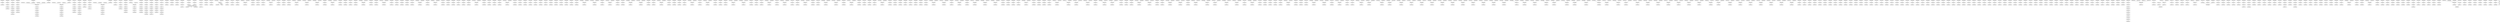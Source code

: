 digraph "30266-1644391327-heap.gv" {
    "93979289145424" -> "93979289206816";
    "93979289145432" -> "93979289210432";
    "93979289145440" -> "93979289206656";
    "93979289145448" -> "93979289199744";
    "93979289145456" -> "93979289227296";
    "93979289145464" -> "93979289211824";
    "93979289145472" -> "93979289218880";
    "93979289145480" -> "93979289222448";
    "93979289145488" -> "93979289216320";
    "93979289145496" -> "93979289222032";
    "93979289145504" -> "93979289237936";
    "93979289145512" -> "93979289214688";
    "93979289145520" -> "93979289171904";
    "93979289145528" -> "93979289195296";
    "93979289145544" -> "93979289240128";
    "93979289145552" -> "93979289226368";
    "93979289145560" -> "93979289226656";
    "93979289145576" -> "93979289226960";
    "93979289145584" -> "93979289211360";
    "93979289145592" -> "93979289172496";
    "93979289145600" -> "93979289169360";
    "93979289145608" -> "93979289233280";
    "93979289145616" -> "93979289185344";
    "93979289145680" -> "93979289212048";
    "93979289145840" -> "93979289238992";
    "93979289145848" -> "93979289236016";
    "93979289147296" -> "93979289177472";
    "93979289147328" -> "93979289191936";
    "93979289147344" -> "93979289190848";
    "93979289147472" -> "93979289147440";
    "93979289147480" -> "93979289156272";
    "93979289147536" -> "93979289147504";
    "93979289147544" -> "93979289152624";
    "93979289147600" -> "93979289147568";
    "93979289147664" -> "93979289147632";
    "93979289147728" -> "93979289147696";
    "93979289147736" -> "93979289151456";
    "93979289147792" -> "93979289147760";
    "93979289147800" -> "93979289155440";
    "93979289147856" -> "93979289147824";
    "93979289147864" -> "93979289150560";
    "93979289147920" -> "93979289147888";
    "93979289147984" -> "93979289147952";
    "93979289147992" -> "93979289147728";
    "93979289148048" -> "93979289148016";
    "93979289148056" -> "93979289147856";
    "93979289148112" -> "93979289148080";
    "93979289148176" -> "93979289148144";
    "93979289148240" -> "93979289148208";
    "93979289148248" -> "93979289159360";
    "93979289148304" -> "93979289148272";
    "93979289148312" -> "93979289156080";
    "93979289148368" -> "93979289148336";
    "93979289148376" -> "93979289152816";
    "93979289148432" -> "93979289148400";
    "93979289148440" -> "93979289147536";
    "93979289148496" -> "93979289148464";
    "93979289148504" -> "93979289151200";
    "93979289148560" -> "93979289148528";
    "93979289148568" -> "93979289168080";
    "93979289148624" -> "93979289148592";
    "93979289148632" -> "93979289150496";
    "93979289148688" -> "93979289148656";
    "93979289148696" -> "93979289152560";
    "93979289148752" -> "93979289148720";
    "93979289148816" -> "93979289148784";
    "93979289148824" -> "93979289164736";
    "93979289148880" -> "93979289148848";
    "93979289148888" -> "93979289161472";
    "93979289148944" -> "93979289148912";
    "93979289148952" -> "93979289161088";
    "93979289149008" -> "93979289148976";
    "93979289149016" -> "93979289148240";
    "93979289149072" -> "93979289149040";
    "93979289149080" -> "93979289150240";
    "93979289149136" -> "93979289149104";
    "93979289149144" -> "93979289162880";
    "93979289149200" -> "93979289149168";
    "93979289149208" -> "93979289160320";
    "93979289149264" -> "93979289149232";
    "93979289149272" -> "93979289154480";
    "93979289149328" -> "93979289149296";
    "93979289149392" -> "93979289175344";
    "93979289149664" -> "93979289149360";
    "93979289149728" -> "93979289149696";
    "93979289149792" -> "93979289149760";
    "93979289149800" -> "93979289160064";
    "93979289149856" -> "93979289149824";
    "93979289149864" -> "93979289148432";
    "93979289149920" -> "93979289149888";
    "93979289149928" -> "93979289160960";
    "93979289149984" -> "93979289149952";
    "93979289149992" -> "93979289163968";
    "93979289150048" -> "93979289150016";
    "93979289150056" -> "93979289149136";
    "93979289150112" -> "93979289150080";
    "93979289150120" -> "93979289158144";
    "93979289150176" -> "93979289150144";
    "93979289150240" -> "93979289150208";
    "93979289150248" -> "93979289151520";
    "93979289150304" -> "93979289150336";
    "93979289150312" -> "93979289149264";
    "93979289150368" -> "93979289150272";
    "93979289150376" -> "93979289148816";
    "93979289150432" -> "93979289150400";
    "93979289150440" -> "93979289149920";
    "93979289150496" -> "93979289150464";
    "93979289150504" -> "93979289163392";
    "93979289150560" -> "93979289150528";
    "93979289150568" -> "93979289159104";
    "93979289150624" -> "93979289150592";
    "93979289150632" -> "93979289151392";
    "93979289150688" -> "93979289150656";
    "93979289150696" -> "93979289159168";
    "93979289150752" -> "93979289150720";
    "93979289150816" -> "93979289150784";
    "93979289150824" -> "93979289152944";
    "93979289150880" -> "93979289150848";
    "93979289150888" -> "93979289148880";
    "93979289150944" -> "93979289150912";
    "93979289150952" -> "93979289153072";
    "93979289151008" -> "93979289150976";
    "93979289151016" -> "93979289148304";
    "93979289151072" -> "93979289151040";
    "93979289151080" -> "93979289149856";
    "93979289151136" -> "93979289151104";
    "93979289151144" -> "93979289157376";
    "93979289151200" -> "93979289151168";
    "93979289151264" -> "93979289151232";
    "93979289151272" -> "93979289159808";
    "93979289151328" -> "93979289151296";
    "93979289151392" -> "93979289151360";
    "93979289151456" -> "93979289151424";
    "93979289151464" -> "93979289157888";
    "93979289151520" -> "93979289151488";
    "93979289151584" -> "93979289151552";
    "93979289151648" -> "93979289151616";
    "93979289151656" -> "93979289164480";
    "93979289152240" -> "93979289151680";
    "93979289152248" -> "93979289163136";
    "93979289152304" -> "93979289152272";
    "93979289152368" -> "93979289152336";
    "93979289152376" -> "93979289151008";
    "93979289152432" -> "93979289152400";
    "93979289152440" -> "93979289159936";
    "93979289152496" -> "93979289152464";
    "93979289152504" -> "93979289159040";
    "93979289152560" -> "93979289152528";
    "93979289152624" -> "93979289152592";
    "93979289152632" -> "93979289153648";
    "93979289152688" -> "93979289152656";
    "93979289152696" -> "93979289157760";
    "93979289152752" -> "93979289152720";
    "93979289152760" -> "93979289154864";
    "93979289152816" -> "93979289152784";
    "93979289152824" -> "93979289160768";
    "93979289152880" -> "93979289152848";
    "93979289152888" -> "93979289167824";
    "93979289152944" -> "93979289152912";
    "93979289152952" -> "93979289157696";
    "93979289153008" -> "93979289152976";
    "93979289153072" -> "93979289153040";
    "93979289153136" -> "93979289153104";
    "93979289153144" -> "93979289168592";
    "93979289153200" -> "93979289153168";
    "93979289153208" -> "93979289150752";
    "93979289153264" -> "93979289153232";
    "93979289153272" -> "93979289157504";
    "93979289153328" -> "93979289153296";
    "93979289153336" -> "93979289163264";
    "93979289153392" -> "93979289153360";
    "93979289153456" -> "93979289153424";
    "93979289153464" -> "93979289148560";
    "93979289153520" -> "93979289153488";
    "93979289153528" -> "93979289149792";
    "93979289153584" -> "93979289153552";
    "93979289153592" -> "93979289165440";
    "93979289153648" -> "93979289153616";
    "93979289153656" -> "93979289163072";
    "93979289153712" -> "93979289153680";
    "93979289153776" -> "93979289153744";
    "93979289153784" -> "93979289160576";
    "93979289153840" -> "93979289153808";
    "93979289153904" -> "93979289153872";
    "93979289153912" -> "93979289162432";
    "93979289153968" -> "93979289153936";
    "93979289154032" -> "93979289154000";
    "93979289154040" -> "93979289151648";
    "93979289154096" -> "93979289154064";
    "93979289154160" -> "93979289154128";
    "93979289154224" -> "93979289154192";
    "93979289154232" -> "93979289153840";
    "93979289154288" -> "93979289154256";
    "93979289154296" -> "93979289152304";
    "93979289154352" -> "93979289154320";
    "93979289154416" -> "93979289154384";
    "93979289154480" -> "93979289154448";
    "93979289154544" -> "93979289154512";
    "93979289154552" -> "93979289149664";
    "93979289154608" -> "93979289154576";
    "93979289154616" -> "93979289154224";
    "93979289154672" -> "93979289154640";
    "93979289154736" -> "93979289154704";
    "93979289154800" -> "93979289154768";
    "93979289154864" -> "93979289154832";
    "93979289154872" -> "93979289158784";
    "93979289154928" -> "93979289154896";
    "93979289154936" -> "93979289149728";
    "93979289154992" -> "93979289154960";
    "93979289155000" -> "93979289164928";
    "93979289155056" -> "93979289155024";
    "93979289155064" -> "93979289153712";
    "93979289155120" -> "93979289155088";
    "93979289155184" -> "93979289155152";
    "93979289155248" -> "93979289155216";
    "93979289155256" -> "93979289153904";
    "93979289155312" -> "93979289155280";
    "93979289155320" -> "93979289161664";
    "93979289155376" -> "93979289155344";
    "93979289155384" -> "93979289160448";
    "93979289155440" -> "93979289155408";
    "93979289155448" -> "93979289159872";
    "93979289155504" -> "93979289155472";
    "93979289155568" -> "93979289155536";
    "93979289155576" -> "93979289158080";
    "93979289155632" -> "93979289155600";
    "93979289155640" -> "93979289154416";
    "93979289155696" -> "93979289155664";
    "93979289155704" -> "93979289155504";
    "93979289155760" -> "93979289155728";
    "93979289155768" -> "93979289164096";
    "93979289155824" -> "93979289155792";
    "93979289155832" -> "93979289154544";
    "93979289155888" -> "93979289155856";
    "93979289155896" -> "93979289149328";
    "93979289155952" -> "93979289155920";
    "93979289155960" -> "93979289149072";
    "93979289156016" -> "93979289155984";
    "93979289156024" -> "93979289162176";
    "93979289156080" -> "93979289156048";
    "93979289156088" -> "93979289157952";
    "93979289156144" -> "93979289156112";
    "93979289156208" -> "93979289156240";
    "93979289156216" -> "93979289148944";
    "93979289156272" -> "93979289156176";
    "93979289156432" -> "93979289147792";
    "93979289156440" -> "93979289157632";
    "93979289156456" -> "93979289154096";
    "93979289156464" -> "93979289159232";
    "93979289156480" -> "93979289163648";
    "93979289156496" -> "93979289149008";
    "93979289156504" -> "93979289150816";
    "93979289156512" -> "93979289162112";
    "93979289156520" -> "93979289147984";
    "93979289156528" -> "93979289147472";
    "93979289156536" -> "93979289150112";
    "93979289156544" -> "93979289154352";
    "93979289156552" -> "93979289163904";
    "93979289156568" -> "93979289150432";
    "93979289156576" -> "93979289148688";
    "93979289156584" -> "93979289148368";
    "93979289156592" -> "93979289151072";
    "93979289156600" -> "93979289155120";
    "93979289156608" -> "93979289161536";
    "93979289156616" -> "93979289150048";
    "93979289156624" -> "93979289153328";
    "93979289156632" -> "93979289160640";
    "93979289156640" -> "93979289152432";
    "93979289156648" -> "93979289151136";
    "93979289156656" -> "93979289152240";
    "93979289156664" -> "93979289152752";
    "93979289156672" -> "93979289153520";
    "93979289156680" -> "93979289153200";
    "93979289156688" -> "93979289152368";
    "93979289156704" -> "93979289151328";
    "93979289156712" -> "93979289152496";
    "93979289156720" -> "93979289153264";
    "93979289156728" -> "93979289163520";
    "93979289156736" -> "93979289158720";
    "93979289156744" -> "93979289148752";
    "93979289156752" -> "93979289164224";
    "93979289156768" -> "93979289149200";
    "93979289156776" -> "93979289158848";
    "93979289156784" -> "93979289150176";
    "93979289156792" -> "93979289155184";
    "93979289156800" -> "93979289148176";
    "93979289156816" -> "93979289164992";
    "93979289156824" -> "93979289148048";
    "93979289156832" -> "93979289155824";
    "93979289156840" -> "93979289154672";
    "93979289156856" -> "93979289159488";
    "93979289156864" -> "93979289161152";
    "93979289156872" -> "93979289158528";
    "93979289156880" -> "93979289161216";
    "93979289156888" -> "93979289160256";
    "93979289156896" -> "93979289155248";
    "93979289156904" -> "93979289150368";
    "93979289156912" -> "93979289164352";
    "93979289156920" -> "93979289153776";
    "93979289156928" -> "93979289162368";
    "93979289156936" -> "93979289154928";
    "93979289156944" -> "93979289154288";
    "93979289156952" -> "93979289158656";
    "93979289156960" -> "93979289158976";
    "93979289156968" -> "93979289155376";
    "93979289156976" -> "93979289155888";
    "93979289156984" -> "93979289158336";
    "93979289156992" -> "93979289153456";
    "93979289157000" -> "93979289155056";
    "93979289157016" -> "93979289159616";
    "93979289157032" -> "93979289156016";
    "93979289157040" -> "93979289150880";
    "93979289157048" -> "93979289147920";
    "93979289157056" -> "93979289158208";
    "93979289157064" -> "93979289158272";
    "93979289157072" -> "93979289156208";
    "93979289157080" -> "93979289160704";
    "93979289157088" -> "93979289164608";
    "93979289157096" -> "93979289158016";
    "93979289157104" -> "93979289155312";
    "93979289157112" -> "93979289154032";
    "93979289157120" -> "93979289158912";
    "93979289157128" -> "93979289147600";
    "93979289157144" -> "93979289157824";
    "93979289157152" -> "93979289161728";
    "93979289157160" -> "93979289159744";
    "93979289157168" -> "93979289154992";
    "93979289157176" -> "93979289153968";
    "93979289157192" -> "93979289159680";
    "93979289157200" -> "93979289155632";
    "93979289157208" -> "93979289148496";
    "93979289157224" -> "93979289160000";
    "93979289157232" -> "93979289154160";
    "93979289157240" -> "93979289158464";
    "93979289157248" -> "93979289153392";
    "93979289157256" -> "93979289154736";
    "93979289157264" -> "93979289151584";
    "93979289157272" -> "93979289164160";
    "93979289157280" -> "93979289161344";
    "93979289157296" -> "93979289162816";
    "93979289157304" -> "93979289156144";
    "93979289157320" -> "93979289164672";
    "93979289157328" -> "93979289150624";
    "93979289157336" -> "93979289162688";
    "93979289157344" -> "93979289164800";
    "93979289157376" -> "93979289156304";
    "93979289157384" -> "93979289162752";
    "93979289157440" -> "93979289157408";
    "93979289157448" -> "93979289164544";
    "93979289157504" -> "93979289157472";
    "93979289157568" -> "93979289157536";
    "93979289157576" -> "93979289155696";
    "93979289157632" -> "93979289157600";
    "93979289157640" -> "93979289165056";
    "93979289157696" -> "93979289157664";
    "93979289157704" -> "93979289162944";
    "93979289157760" -> "93979289157728";
    "93979289157824" -> "93979289157792";
    "93979289157832" -> "93979289155952";
    "93979289157888" -> "93979289157856";
    "93979289157952" -> "93979289157920";
    "93979289157960" -> "93979289158592";
    "93979289158016" -> "93979289157984";
    "93979289158024" -> "93979289162560";
    "93979289158080" -> "93979289158048";
    "93979289158088" -> "93979289168528";
    "93979289158144" -> "93979289158112";
    "93979289158208" -> "93979289158176";
    "93979289158216" -> "93979289165312";
    "93979289158272" -> "93979289158240";
    "93979289158280" -> "93979289154608";
    "93979289158336" -> "93979289158304";
    "93979289158344" -> "93979289157568";
    "93979289158400" -> "93979289158368";
    "93979289158464" -> "93979289158432";
    "93979289158472" -> "93979289149984";
    "93979289158528" -> "93979289158496";
    "93979289158536" -> "93979289164032";
    "93979289158592" -> "93979289158624";
    "93979289158656" -> "93979289158560";
    "93979289158664" -> "93979289153008";
    "93979289158720" -> "93979289158688";
    "93979289158728" -> "93979289159296";
    "93979289158784" -> "93979289158752";
    "93979289158792" -> "93979289165376";
    "93979289158848" -> "93979289158816";
    "93979289158856" -> "93979289163008";
    "93979289158912" -> "93979289158880";
    "93979289158920" -> "93979289163776";
    "93979289158976" -> "93979289158944";
    "93979289158984" -> "93979289157440";
    "93979289159040" -> "93979289159008";
    "93979289159048" -> "93979289161600";
    "93979289159104" -> "93979289159072";
    "93979289159168" -> "93979289159136";
    "93979289159232" -> "93979289159200";
    "93979289159240" -> "93979289160832";
    "93979289159296" -> "93979289159264";
    "93979289159304" -> "93979289161408";
    "93979289159360" -> "93979289159328";
    "93979289159368" -> "93979289159552";
    "93979289159424" -> "93979289159392";
    "93979289159432" -> "93979289153136";
    "93979289159488" -> "93979289159456";
    "93979289159496" -> "93979289160128";
    "93979289159552" -> "93979289159520";
    "93979289159560" -> "93979289162304";
    "93979289159616" -> "93979289159584";
    "93979289159680" -> "93979289159648";
    "93979289159688" -> "93979289155760";
    "93979289159744" -> "93979289159712";
    "93979289159808" -> "93979289159776";
    "93979289159816" -> "93979289160512";
    "93979289159872" -> "93979289159840";
    "93979289159936" -> "93979289159904";
    "93979289159944" -> "93979289162048";
    "93979289160000" -> "93979289159968";
    "93979289160008" -> "93979289168272";
    "93979289160064" -> "93979289160096";
    "93979289160072" -> "93979289161856";
    "93979289160128" -> "93979289160032";
    "93979289160192" -> "93979289160160";
    "93979289160200" -> "93979289159424";
    "93979289160256" -> "93979289160224";
    "93979289160320" -> "93979289160288";
    "93979289160384" -> "93979289160352";
    "93979289160392" -> "93979289150944";
    "93979289160448" -> "93979289160416";
    "93979289160512" -> "93979289160480";
    "93979289160576" -> "93979289160544";
    "93979289160640" -> "93979289160608";
    "93979289160648" -> "93979289161280";
    "93979289160704" -> "93979289160672";
    "93979289160768" -> "93979289160736";
    "93979289160776" -> "93979289162240";
    "93979289160832" -> "93979289160800";
    "93979289160896" -> "93979289160864";
    "93979289160904" -> "93979289150304";
    "93979289160960" -> "93979289160928";
    "93979289160968" -> "93979289165248";
    "93979289161024" -> "93979289160992";
    "93979289161032" -> "93979289154800";
    "93979289161088" -> "93979289161056";
    "93979289161152" -> "93979289161120";
    "93979289161160" -> "93979289163712";
    "93979289161216" -> "93979289161184";
    "93979289161280" -> "93979289161248";
    "93979289161344" -> "93979289161312";
    "93979289161408" -> "93979289161376";
    "93979289161416" -> "93979289161984";
    "93979289161472" -> "93979289161440";
    "93979289161480" -> "93979289163456";
    "93979289161536" -> "93979289161504";
    "93979289161544" -> "93979289168016";
    "93979289161600" -> "93979289161568";
    "93979289161608" -> "93979289167888";
    "93979289161664" -> "93979289161632";
    "93979289161728" -> "93979289161696";
    "93979289161736" -> "93979289160384";
    "93979289161792" -> "93979289161760";
    "93979289161856" -> "93979289161824";
    "93979289161920" -> "93979289161888";
    "93979289161984" -> "93979289161952";
    "93979289161992" -> "93979289164864";
    "93979289162048" -> "93979289162016";
    "93979289162056" -> "93979289168464";
    "93979289162112" -> "93979289162080";
    "93979289162120" -> "93979289163840";
    "93979289162176" -> "93979289162144";
    "93979289162184" -> "93979289162624";
    "93979289162240" -> "93979289162208";
    "93979289162248" -> "93979289168336";
    "93979289162304" -> "93979289162272";
    "93979289162368" -> "93979289162336";
    "93979289162432" -> "93979289162400";
    "93979289162496" -> "93979289162464";
    "93979289162504" -> "93979289153584";
    "93979289162560" -> "93979289162528";
    "93979289162624" -> "93979289162592";
    "93979289162632" -> "93979289165504";
    "93979289162688" -> "93979289162656";
    "93979289162696" -> "93979289162496";
    "93979289162752" -> "93979289162720";
    "93979289162816" -> "93979289162784";
    "93979289162880" -> "93979289162848";
    "93979289162944" -> "93979289162912";
    "93979289163008" -> "93979289162976";
    "93979289163016" -> "93979289168144";
    "93979289163072" -> "93979289163040";
    "93979289163136" -> "93979289163104";
    "93979289163200" -> "93979289163168";
    "93979289163264" -> "93979289163232";
    "93979289163272" -> "93979289168208";
    "93979289163328" -> "93979289163296";
    "93979289163336" -> "93979289164416";
    "93979289163392" -> "93979289163360";
    "93979289163456" -> "93979289163424";
    "93979289163520" -> "93979289163488";
    "93979289163584" -> "93979289163552";
    "93979289163592" -> "93979289167696";
    "93979289163648" -> "93979289163616";
    "93979289163712" -> "93979289163680";
    "93979289163776" -> "93979289163744";
    "93979289163840" -> "93979289163808";
    "93979289163848" -> "93979289167952";
    "93979289163904" -> "93979289163872";
    "93979289163968" -> "93979289163936";
    "93979289164032" -> "93979289164000";
    "93979289164096" -> "93979289164064";
    "93979289164104" -> "93979289164288";
    "93979289164160" -> "93979289164128";
    "93979289164168" -> "93979289163200";
    "93979289164224" -> "93979289164192";
    "93979289164288" -> "93979289164256";
    "93979289164352" -> "93979289164320";
    "93979289164416" -> "93979289164384";
    "93979289164480" -> "93979289164448";
    "93979289164544" -> "93979289164512";
    "93979289164608" -> "93979289164576";
    "93979289164672" -> "93979289164640";
    "93979289164680" -> "93979289160896";
    "93979289164736" -> "93979289164704";
    "93979289164800" -> "93979289164832";
    "93979289164808" -> "93979289160192";
    "93979289164864" -> "93979289164768";
    "93979289164872" -> "93979289165184";
    "93979289164928" -> "93979289164896";
    "93979289164992" -> "93979289164960";
    "93979289165000" -> "93979289165120";
    "93979289165056" -> "93979289165024";
    "93979289165120" -> "93979289165088";
    "93979289165184" -> "93979289165152";
    "93979289165248" -> "93979289165216";
    "93979289165312" -> "93979289165280";
    "93979289165376" -> "93979289165344";
    "93979289165440" -> "93979289165408";
    "93979289165504" -> "93979289165472";
    "93979289165584" -> "93979289150688";
    "93979289165592" -> "93979289167760";
    "93979289165600" -> "93979289161920";
    "93979289165608" -> "93979289152880";
    "93979289165616" -> "93979289152688";
    "93979289165624" -> "93979289163584";
    "93979289165632" -> "93979289155568";
    "93979289165640" -> "93979289151264";
    "93979289165648" -> "93979289163328";
    "93979289165656" -> "93979289148624";
    "93979289165664" -> "93979289147792";
    "93979289165672" -> "93979289157632";
    "93979289165688" -> "93979289154096";
    "93979289165696" -> "93979289159232";
    "93979289165712" -> "93979289163648";
    "93979289165728" -> "93979289149008";
    "93979289165736" -> "93979289150816";
    "93979289165744" -> "93979289162112";
    "93979289165752" -> "93979289147984";
    "93979289165760" -> "93979289147472";
    "93979289165768" -> "93979289150112";
    "93979289165776" -> "93979289154352";
    "93979289165784" -> "93979289163904";
    "93979289165800" -> "93979289150432";
    "93979289165808" -> "93979289148688";
    "93979289165816" -> "93979289148368";
    "93979289165824" -> "93979289151072";
    "93979289165832" -> "93979289155120";
    "93979289165840" -> "93979289161536";
    "93979289165848" -> "93979289150048";
    "93979289165856" -> "93979289153328";
    "93979289165864" -> "93979289160640";
    "93979289165872" -> "93979289152432";
    "93979289165880" -> "93979289151136";
    "93979289165888" -> "93979289152240";
    "93979289165896" -> "93979289152752";
    "93979289165904" -> "93979289153520";
    "93979289165912" -> "93979289153200";
    "93979289165920" -> "93979289152368";
    "93979289165936" -> "93979289151328";
    "93979289165944" -> "93979289152496";
    "93979289165952" -> "93979289153264";
    "93979289165960" -> "93979289163520";
    "93979289165968" -> "93979289158720";
    "93979289165976" -> "93979289148752";
    "93979289165984" -> "93979289164224";
    "93979289166000" -> "93979289149200";
    "93979289166008" -> "93979289158848";
    "93979289166016" -> "93979289150176";
    "93979289166024" -> "93979289155184";
    "93979289166032" -> "93979289148176";
    "93979289166048" -> "93979289164992";
    "93979289166056" -> "93979289148048";
    "93979289166064" -> "93979289155824";
    "93979289166072" -> "93979289148112";
    "93979289166088" -> "93979289159488";
    "93979289166096" -> "93979289161152";
    "93979289166104" -> "93979289158528";
    "93979289166112" -> "93979289161216";
    "93979289166120" -> "93979289160256";
    "93979289166128" -> "93979289155248";
    "93979289166136" -> "93979289150368";
    "93979289166144" -> "93979289164352";
    "93979289166152" -> "93979289153776";
    "93979289166160" -> "93979289162368";
    "93979289166168" -> "93979289154928";
    "93979289166176" -> "93979289154288";
    "93979289166184" -> "93979289158656";
    "93979289166192" -> "93979289158976";
    "93979289166200" -> "93979289155376";
    "93979289166208" -> "93979289155888";
    "93979289166216" -> "93979289158336";
    "93979289166224" -> "93979289153456";
    "93979289166232" -> "93979289155056";
    "93979289166248" -> "93979289159616";
    "93979289166264" -> "93979289156016";
    "93979289166272" -> "93979289150880";
    "93979289166280" -> "93979289147920";
    "93979289166288" -> "93979289158208";
    "93979289166296" -> "93979289158272";
    "93979289166304" -> "93979289156208";
    "93979289166312" -> "93979289160704";
    "93979289166320" -> "93979289164608";
    "93979289166328" -> "93979289158016";
    "93979289166336" -> "93979289155312";
    "93979289166344" -> "93979289154032";
    "93979289166352" -> "93979289158912";
    "93979289166360" -> "93979289147600";
    "93979289166376" -> "93979289157824";
    "93979289166384" -> "93979289161728";
    "93979289166392" -> "93979289159744";
    "93979289166400" -> "93979289154992";
    "93979289166408" -> "93979289153968";
    "93979289166424" -> "93979289159680";
    "93979289166432" -> "93979289155632";
    "93979289166440" -> "93979289148496";
    "93979289166456" -> "93979289160000";
    "93979289166464" -> "93979289154160";
    "93979289166472" -> "93979289158464";
    "93979289166480" -> "93979289153392";
    "93979289166488" -> "93979289154736";
    "93979289166496" -> "93979289151584";
    "93979289166504" -> "93979289164160";
    "93979289166512" -> "93979289161344";
    "93979289166520" -> "93979289167632";
    "93979289166528" -> "93979289162816";
    "93979289166536" -> "93979289156144";
    "93979289166552" -> "93979289164672";
    "93979289166560" -> "93979289150624";
    "93979289166568" -> "93979289162688";
    "93979289166576" -> "93979289164800";
    "93979289166584" -> "93979289154672";
    "93979289166616" -> "93979289161792";
    "93979289166624" -> "93979289147664";
    "93979289166640" -> "93979289158400";
    "93979289166648" -> "93979289161024";
    "93979289167632" -> "93979289165536";
    "93979289167696" -> "93979289167664";
    "93979289167760" -> "93979289167728";
    "93979289167824" -> "93979289167792";
    "93979289167888" -> "93979289167856";
    "93979289167952" -> "93979289167920";
    "93979289168016" -> "93979289167984";
    "93979289168080" -> "93979289168048";
    "93979289168144" -> "93979289168112";
    "93979289168152" -> "93979289168400";
    "93979289168208" -> "93979289168176";
    "93979289168272" -> "93979289168240";
    "93979289168336" -> "93979289168304";
    "93979289168400" -> "93979289168368";
    "93979289168464" -> "93979289168432";
    "93979289168528" -> "93979289168496";
    "93979289168592" -> "93979289168624";
    "93979289168736" -> "93979289214000";
    "93979289168880" -> "93979289168912";
    "93979289168896" -> "93979289198752";
    "93979289169360" -> "93979289186112";
    "93979289171024" -> "93979289215776";
    "93979289171360" -> "93979289217776";
    "93979289171904" -> "93979289213200";
    "93979289172128" -> "93979289224640";
    "93979289172496" -> "93979289227984";
    "93979289173232" -> "93979289177504";
    "93979289173240" -> "93979289179088";
    "93979289173496" -> "93979289174592";
    "93979289174144" -> "93979289174736";
    "93979289174312" -> "93979289174144";
    "93979289174352" -> "93979289174144";
    "93979289174400" -> "93979289174704";
    "93979289174592" -> "93979289174616";
    "93979289174704" -> "93979289173440";
    "93979289174736" -> "93979289173440";
    "93979289175264" -> "93979289176656";
    "93979289175344" -> "93979289195536";
    "93979289177472" -> "93979289177440";
    "93979289177504" -> "93979289177664";
    "93979289177512" -> "93979289177536";
    "93979289177536" -> "93979289177600";
    "93979289177568" -> "93979289179088";
    "93979289177576" -> "93979289179024";
    "93979289177664" -> "93979289177824";
    "93979289177672" -> "93979289177696";
    "93979289177696" -> "93979289177760";
    "93979289177728" -> "93979289179088";
    "93979289177736" -> "93979289222688";
    "93979289177792" -> "93979289216112";
    "93979289177800" -> "93979289168880";
    "93979289177824" -> "93979289177920";
    "93979289177888" -> "93979289179088";
    "93979289177896" -> "93979289199008";
    "93979289177920" -> "93979289178016";
    "93979289178016" -> "93979289180160";
    "93979289178024" -> "93979289178048";
    "93979289178048" -> "93979289178112";
    "93979289178240" -> "93979289178416";
    "93979289178248" -> "93979289178288";
    "93979289178288" -> "93979289178352";
    "93979289178416" -> "93979289178592";
    "93979289178424" -> "93979289178464";
    "93979289178464" -> "93979289178528";
    "93979289178592" -> "93979289178752";
    "93979289178600" -> "93979289178624";
    "93979289178624" -> "93979289178688";
    "93979289178752" -> "93979289178912";
    "93979289178760" -> "93979289178784";
    "93979289178784" -> "93979289178848";
    "93979289179024" -> "93979289179056";
    "93979289179088" -> "93979289177584";
    "93979289179104" -> "93979289216112";
    "93979289179696" -> "93979289179728";
    "93979289179728" -> "93979289179760";
    "93979289179760" -> "93979289179792";
    "93979289180048" -> "93979289205904";
    "93979289180160" -> "93979289178240";
    "93979289180448" -> "93979289210256";
    "93979289182208" -> "93979289147296";
    "93979289182400" -> "93979289213424";
    "93979289182752" -> "93979289191680";
    "93979289182760" -> "93979289191712";
    "93979289182768" -> "93979289191744";
    "93979289182776" -> "93979289191648";
    "93979289185344" -> "93979289191200";
    "93979289185760" -> "93979289175264";
    "93979289186528" -> "93979289191968";
    "93979289186536" -> "93979289192000";
    "93979289186672" -> "93979289231136";
    "93979289187120" -> "93979289201352";
    "93979289188576" -> "93979289185760";
    "93979289189512" -> "93979289197296";
    "93979289189664" -> "93979289199648";
    "93979289190416" -> "93979289190608";
    "93979289190608" -> "93979289190752";
    "93979289190752" -> "93979289189808";
    "93979289190784" -> "93979289187152";
    "93979289190848" -> "93979289190816";
    "93979289191056" -> "93979289198560";
    "93979289191616" -> "93979289189552";
    "93979289191648" -> "93979289176736";
    "93979289191680" -> "93979289169088";
    "93979289191712" -> "93979289194992";
    "93979289191744" -> "93979289191776";
    "93979289191936" -> "93979289191904";
    "93979289191968" -> "93979289194448";
    "93979289192000" -> "93979289191872";
    "93979289192336" -> "93979289196384";
    "93979289192624" -> "93979289192336";
    "93979289193008" -> "93979289173264";
    "93979289193160" -> "93979289197200";
    "93979289193232" -> "93979289190784";
    "93979289193240" -> "93979289193472";
    "93979289193248" -> "93979289193536";
    "93979289193256" -> "93979289193568";
    "93979289193264" -> "93979289193744";
    "93979289193272" -> "93979289193920";
    "93979289193280" -> "93979289194096";
    "93979289193288" -> "93979289194272";
    "93979289193352" -> "93979289182752";
    "93979289193472" -> "93979289193504";
    "93979289193536" -> "93979289177088";
    "93979289193568" -> "93979289193600";
    "93979289193744" -> "93979289193776";
    "93979289193920" -> "93979289193952";
    "93979289194096" -> "93979289194128";
    "93979289194272" -> "93979289194304";
    "93979289194720" -> "93979289149392";
    "93979289195296" -> "93979289225552";
    "93979289195808" -> "93979289194720";
    "93979289197200" -> "93979289186976";
    "93979289197232" -> "93979289189552";
    "93979289197296" -> "93979289189760";
    "93979289197328" -> "93979289210480";
    "93979289197336" -> "93979289210512";
    "93979289197616" -> "93979289229936";
    "93979289198752" -> "93979289198784";
    "93979289198816" -> "93979289227520";
    "93979289199008" -> "93979289189552";
    "93979289199040" -> "93979289199184";
    "93979289199232" -> "93979289199408";
    "93979289199408" -> "93979289199472";
    "93979289199648" -> "93979289198880";
    "93979289199744" -> "93979289204112";
    "93979289199824" -> "93979289326368";
    "93979289199904" -> "93979289204704";
    "93979289200016" -> "93979289196672";
    "93979289200096" -> "93979289203520";
    "93979289200448" -> "93979289199904";
    "93979289200560" -> "93979289240464";
    "93979289200640" -> "93979289239856";
    "93979289200720" -> "93979289209408";
    "93979289201352" -> "93979289234288";
    "93979289203496" -> "93979289208064";
    "93979289204112" -> "93979289188576";
    "93979289204384" -> "93979289204544";
    "93979289204704" -> "93979289180048";
    "93979289205032" -> "93979289199040";
    "93979289205552" -> "93979289189664";
    "93979289205712" -> "93979289205552";
    "93979289206144" -> "93979289199824";
    "93979289206152" -> "93979289200016";
    "93979289206160" -> "93979289200560";
    "93979289206168" -> "93979289200640";
    "93979289206456" -> "93979289234672";
    "93979289206464" -> "93979289227392";
    "93979289206656" -> "93979289240400";
    "93979289206816" -> "93979289200208";
    "93979289206848" -> "93979289247200";
    "93979289208064" -> "93979289208624";
    "93979289208120" -> "93979289197232";
    "93979289208160" -> "93979289191616";
    "93979289208624" -> "93979289240800";
    "93979289209152" -> "93979289197328";
    "93979289209200" -> "93979289200720";
    "93979289209240" -> "93979289227552";
    "93979289210032" -> "93979289241936";
    "93979289210112" -> "93979289191056";
    "93979289210256" -> "93979289193008";
    "93979289210432" -> "93979289226016";
    "93979289210512" -> "93979289190520";
    "93979289211168" -> "93979289216480";
    "93979289211360" -> "93979289227632";
    "93979289211712" -> "93979289233952";
    "93979289211824" -> "93979289216208";
    "93979289211968" -> "93979289210384";
    "93979289212048" -> "93979289171360";
    "93979289212592" -> "93979289212784";
    "93979289212976" -> "93979289205712";
    "93979289213200" -> "93979289214896";
    "93979289213776" -> "93979289228720";
    "93979289213824" -> "93979289228720";
    "93979289213872" -> "93979289180448";
    "93979289214000" -> "93979289210112";
    "93979289214144" -> "93979289214512";
    "93979289214320" -> "93979289212592";
    "93979289214688" -> "93979289215120";
    "93979289214896" -> "93979289215552";
    "93979289216112" -> "93979289177808";
    "93979289216152" -> "93979289198816";
    "93979289216208" -> "93979289200448";
    "93979289216320" -> "93979289204384";
    "93979289216480" -> "93979289214320";
    "93979289216896" -> "93979289186736";
    "93979289217408" -> "93979289220928";
    "93979289218320" -> "93979289214144";
    "93979289218496" -> "93979289216896";
    "93979289218736" -> "93979289168736";
    "93979289218880" -> "93979289213872";
    "93979289219008" -> "93979289196080";
    "93979289219312" -> "93979289192624";
    "93979289219600" -> "93979289219008";
    "93979289219904" -> "93979289171024";
    "93979289220240" -> "93979289219904";
    "93979289220576" -> "93979289182400";
    "93979289220928" -> "93979289221664";
    "93979289222032" -> "93979289218320";
    "93979289222208" -> "93979289218496";
    "93979289222448" -> "93979289218736";
    "93979289222688" -> "93979289211136";
    "93979289222720" -> "93979289219600";
    "93979289223024" -> "93979289219312";
    "93979289223312" -> "93979289222720";
    "93979289223616" -> "93979289220240";
    "93979289223952" -> "93979289223616";
    "93979289224288" -> "93979289220576";
    "93979289224640" -> "93979289217408";
    "93979289225552" -> "93979289222208";
    "93979289225792" -> "93979289241440";
    "93979289226016" -> "93979289211968";
    "93979289226064" -> "93979289223312";
    "93979289226368" -> "93979289223024";
    "93979289226656" -> "93979289226064";
    "93979289226960" -> "93979289223952";
    "93979289227296" -> "93979289212976";
    "93979289227392" -> "93979289222624";
    "93979289227536" -> "93979289195808";
    "93979289227552" -> "93979289234016";
    "93979289227632" -> "93979289224288";
    "93979289227984" -> "93979289172128";
    "93979289228776" -> "93979289229872";
    "93979289229424" -> "93979289213824";
    "93979289229592" -> "93979289229424";
    "93979289229632" -> "93979289229424";
    "93979289229680" -> "93979289213776";
    "93979289229872" -> "93979289229896";
    "93979289229992" -> "93979289231088";
    "93979289230808" -> "93979289229424";
    "93979289230896" -> "93979289197616";
    "93979289231088" -> "93979289231112";
    "93979289231192" -> "93979289232288";
    "93979289232008" -> "93979289229424";
    "93979289232096" -> "93979289186672";
    "93979289232288" -> "93979289232312";
    "93979289233280" -> "93979289210736";
    "93979289233952" -> "93979289199232";
    "93979289234288" -> "93979289211776";
    "93979289234384" -> "93979289210032";
    "93979289234392" -> "93979289234944";
    "93979289234672" -> "93979289212016";
    "93979289234944" -> "93979289241664";
    "93979289235056" -> "93979289373232";
    "93979289235528" -> "93979289227296";
    "93979289235832" -> "93979289235840";
    "93979289235840" -> "93979289227296";
    "93979289236016" -> "93979289235136";
    "93979289236712" -> "93979289236720";
    "93979289236720" -> "93979289236896";
    "93979289237464" -> "93979289211824";
    "93979289237472" -> "93979289211824";
    "93979289237768" -> "93979289237776";
    "93979289237776" -> "93979289211824";
    "93979289237936" -> "93979289211168";
    "93979289238128" -> "93979289237072";
    "93979289238520" -> "93979289237936";
    "93979289238528" -> "93979289237936";
    "93979289238824" -> "93979289238832";
    "93979289238832" -> "93979289237936";
    "93979289238992" -> "93979289238128";
    "93979289239384" -> "93979289227296";
    "93979289239392" -> "93979289227296";
    "93979289239576" -> "93979289198816";
    "93979289239688" -> "93979289239696";
    "93979289239696" -> "93979289227296";
    "93979289240128" -> "93979289195808";
    "93979289240400" -> "93979289211712";
    "93979289240880" -> "93979289200096";
    "93979289240888" -> "93979289235056";
    "93979289240896" -> "93979289206848";
    "93979289247488" -> "93979289197328";
    "93979289247696" -> "93979289225792";
    "A-a" -> "B-b" [label="utf-8"]
	"B-b" -> "C-c" [label="utf 8"]
    "93979289147472" -> "hello world" [label=utf8];
    "93979289147472" -> "hello world" [label="utf-8"]
    "93979289238128" -> "0" [label=intbigendian];
    "93979289238128" -> "0" [label=intlittleendian];
    "93979289238128" -> "0000000000000000" [label=hex];
}